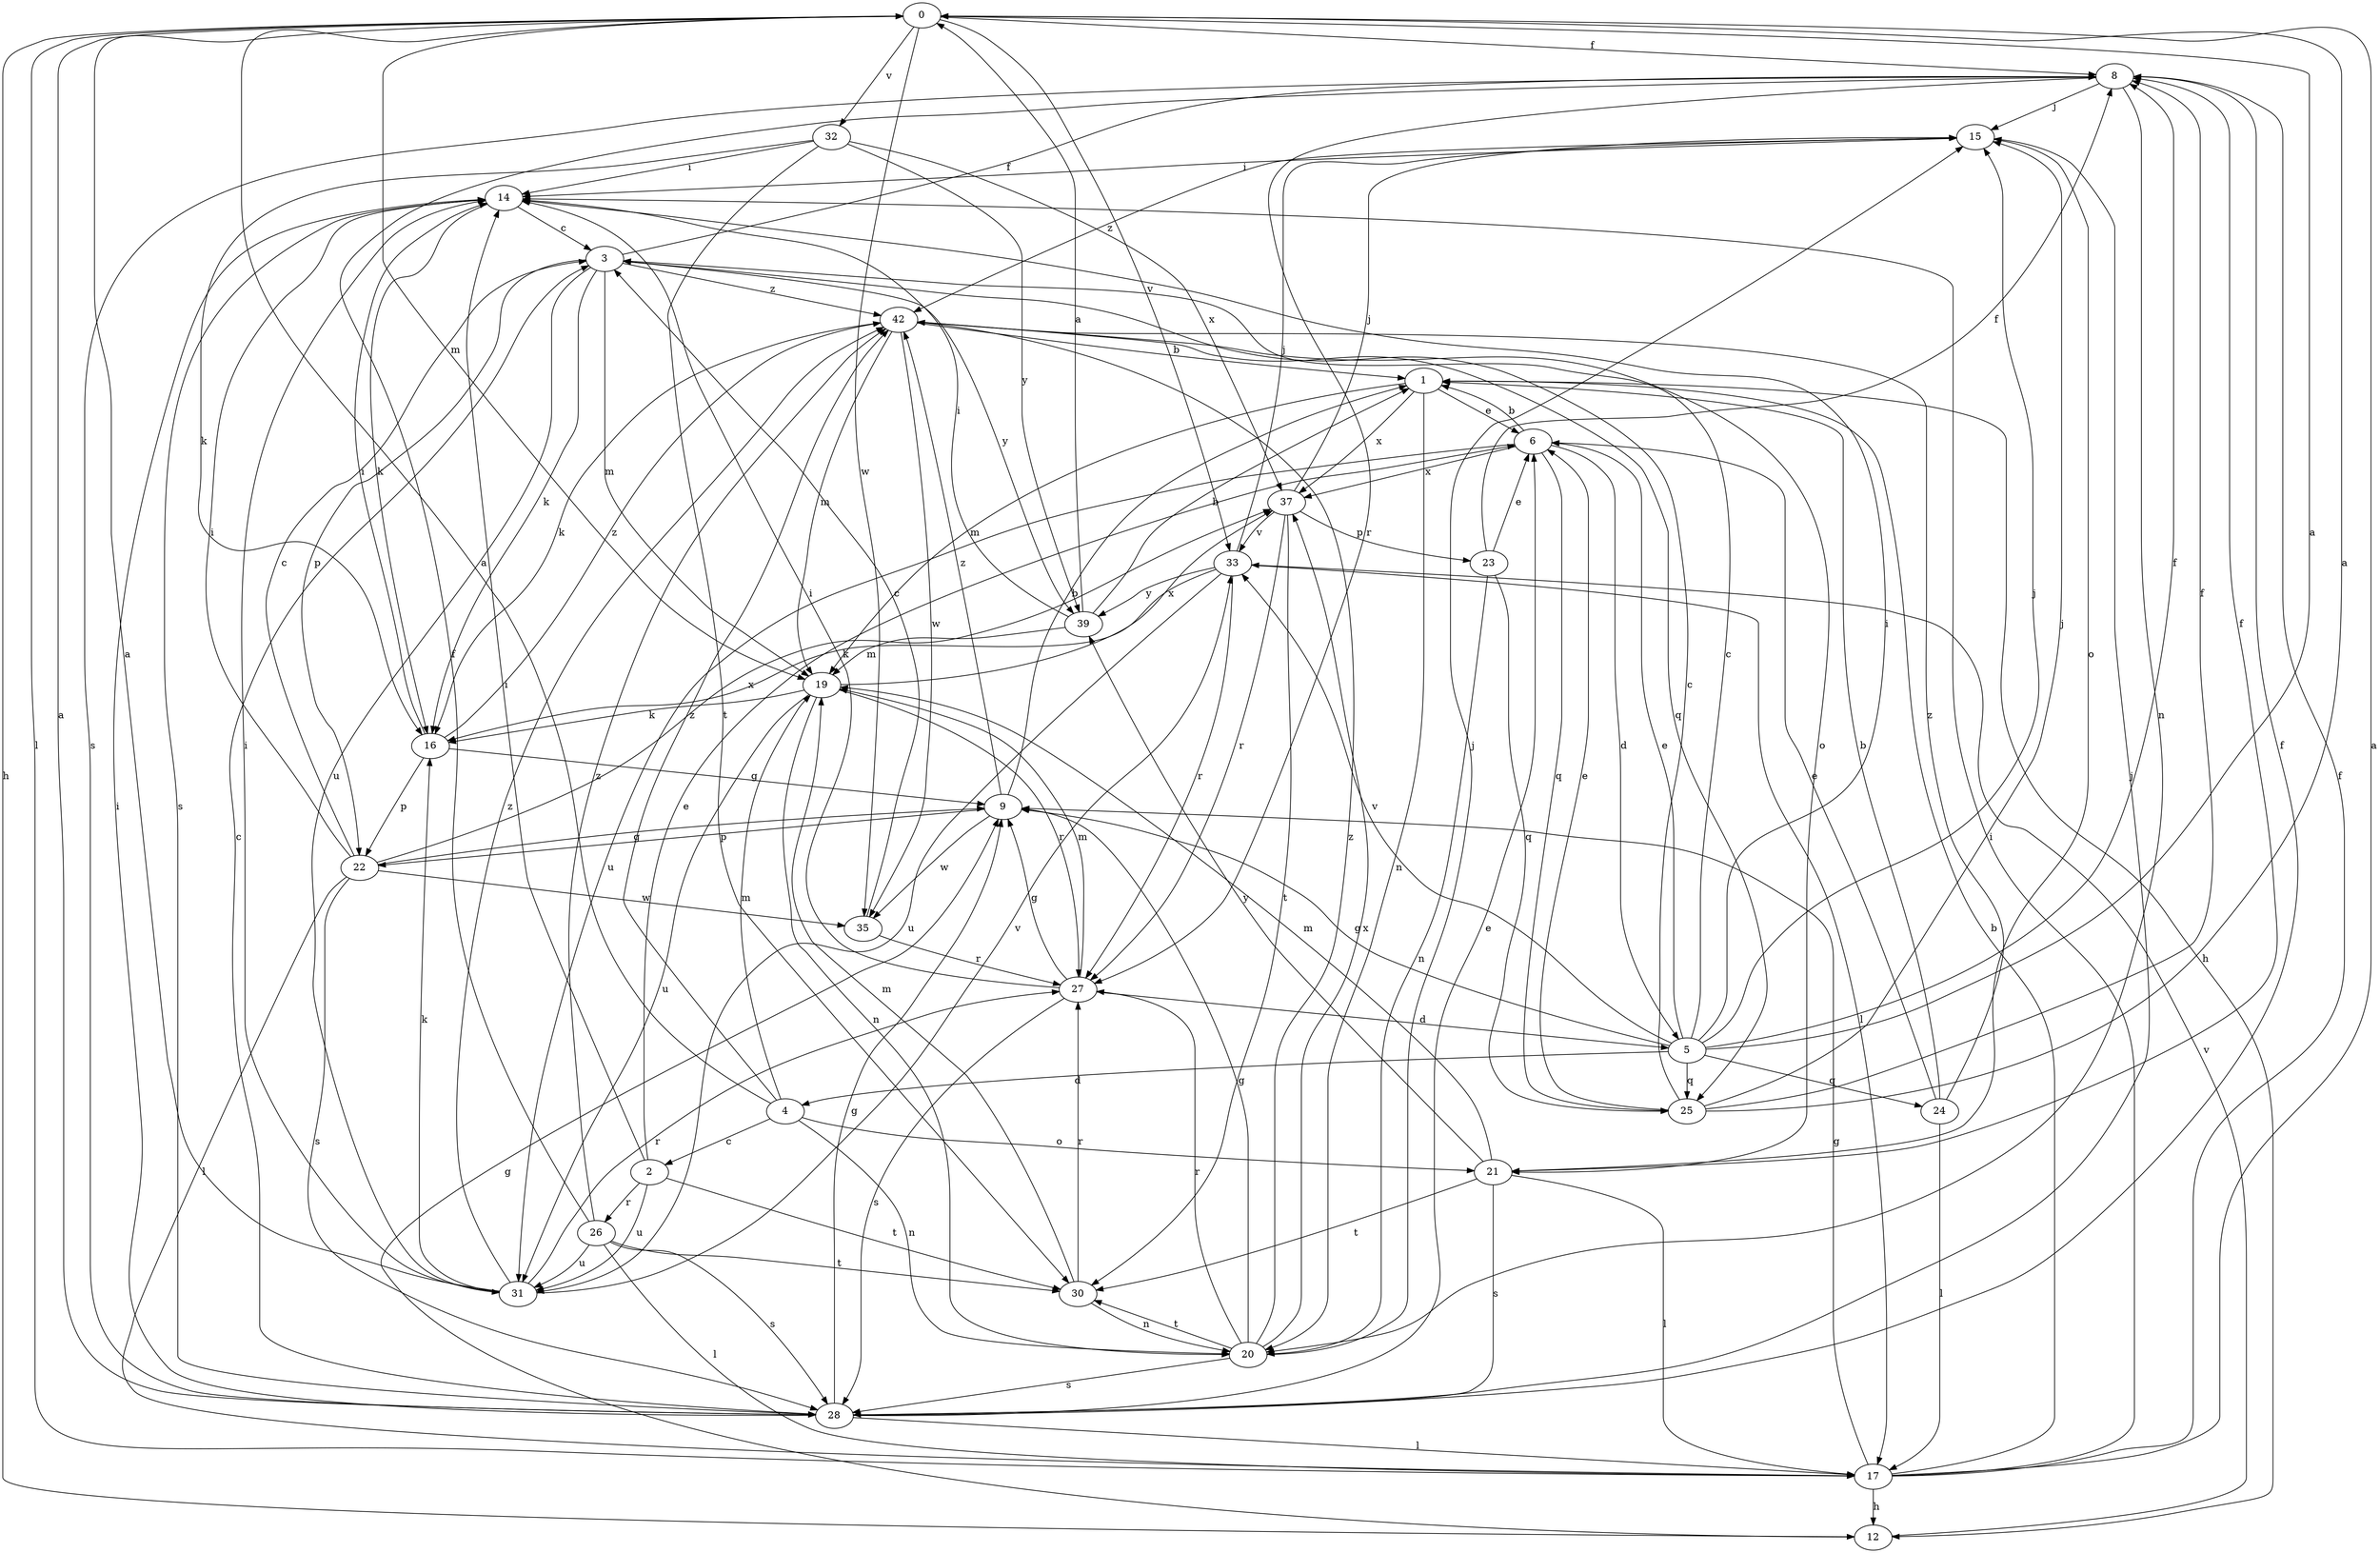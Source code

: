 strict digraph  {
0;
1;
2;
3;
4;
5;
6;
8;
9;
12;
14;
15;
16;
17;
19;
20;
21;
22;
23;
24;
25;
26;
27;
28;
30;
31;
32;
33;
35;
37;
39;
42;
0 -> 8  [label=f];
0 -> 12  [label=h];
0 -> 17  [label=l];
0 -> 19  [label=m];
0 -> 32  [label=v];
0 -> 33  [label=v];
0 -> 35  [label=w];
1 -> 6  [label=e];
1 -> 12  [label=h];
1 -> 19  [label=m];
1 -> 20  [label=n];
1 -> 37  [label=x];
2 -> 6  [label=e];
2 -> 14  [label=i];
2 -> 26  [label=r];
2 -> 30  [label=t];
2 -> 31  [label=u];
3 -> 8  [label=f];
3 -> 16  [label=k];
3 -> 19  [label=m];
3 -> 22  [label=p];
3 -> 31  [label=u];
3 -> 39  [label=y];
3 -> 42  [label=z];
4 -> 0  [label=a];
4 -> 2  [label=c];
4 -> 19  [label=m];
4 -> 20  [label=n];
4 -> 21  [label=o];
4 -> 42  [label=z];
5 -> 0  [label=a];
5 -> 3  [label=c];
5 -> 4  [label=d];
5 -> 6  [label=e];
5 -> 8  [label=f];
5 -> 9  [label=g];
5 -> 14  [label=i];
5 -> 15  [label=j];
5 -> 24  [label=q];
5 -> 25  [label=q];
5 -> 33  [label=v];
6 -> 1  [label=b];
6 -> 5  [label=d];
6 -> 25  [label=q];
6 -> 31  [label=u];
6 -> 37  [label=x];
8 -> 15  [label=j];
8 -> 20  [label=n];
8 -> 27  [label=r];
8 -> 28  [label=s];
9 -> 1  [label=b];
9 -> 22  [label=p];
9 -> 35  [label=w];
9 -> 42  [label=z];
12 -> 9  [label=g];
12 -> 33  [label=v];
14 -> 3  [label=c];
14 -> 16  [label=k];
14 -> 28  [label=s];
15 -> 14  [label=i];
15 -> 21  [label=o];
15 -> 42  [label=z];
16 -> 9  [label=g];
16 -> 14  [label=i];
16 -> 22  [label=p];
16 -> 42  [label=z];
17 -> 0  [label=a];
17 -> 1  [label=b];
17 -> 8  [label=f];
17 -> 9  [label=g];
17 -> 12  [label=h];
17 -> 14  [label=i];
19 -> 16  [label=k];
19 -> 20  [label=n];
19 -> 27  [label=r];
19 -> 31  [label=u];
19 -> 37  [label=x];
20 -> 9  [label=g];
20 -> 15  [label=j];
20 -> 27  [label=r];
20 -> 28  [label=s];
20 -> 30  [label=t];
20 -> 37  [label=x];
20 -> 42  [label=z];
21 -> 8  [label=f];
21 -> 17  [label=l];
21 -> 19  [label=m];
21 -> 28  [label=s];
21 -> 30  [label=t];
21 -> 39  [label=y];
22 -> 3  [label=c];
22 -> 9  [label=g];
22 -> 14  [label=i];
22 -> 17  [label=l];
22 -> 28  [label=s];
22 -> 35  [label=w];
22 -> 37  [label=x];
23 -> 6  [label=e];
23 -> 8  [label=f];
23 -> 20  [label=n];
23 -> 25  [label=q];
24 -> 1  [label=b];
24 -> 6  [label=e];
24 -> 17  [label=l];
24 -> 42  [label=z];
25 -> 0  [label=a];
25 -> 3  [label=c];
25 -> 6  [label=e];
25 -> 8  [label=f];
25 -> 15  [label=j];
26 -> 8  [label=f];
26 -> 17  [label=l];
26 -> 28  [label=s];
26 -> 30  [label=t];
26 -> 31  [label=u];
26 -> 42  [label=z];
27 -> 5  [label=d];
27 -> 9  [label=g];
27 -> 14  [label=i];
27 -> 19  [label=m];
27 -> 28  [label=s];
28 -> 0  [label=a];
28 -> 3  [label=c];
28 -> 6  [label=e];
28 -> 8  [label=f];
28 -> 9  [label=g];
28 -> 14  [label=i];
28 -> 15  [label=j];
28 -> 17  [label=l];
30 -> 19  [label=m];
30 -> 20  [label=n];
30 -> 27  [label=r];
31 -> 0  [label=a];
31 -> 14  [label=i];
31 -> 16  [label=k];
31 -> 27  [label=r];
31 -> 33  [label=v];
31 -> 42  [label=z];
32 -> 14  [label=i];
32 -> 16  [label=k];
32 -> 30  [label=t];
32 -> 37  [label=x];
32 -> 39  [label=y];
33 -> 15  [label=j];
33 -> 16  [label=k];
33 -> 17  [label=l];
33 -> 27  [label=r];
33 -> 31  [label=u];
33 -> 39  [label=y];
35 -> 3  [label=c];
35 -> 27  [label=r];
37 -> 15  [label=j];
37 -> 23  [label=p];
37 -> 27  [label=r];
37 -> 30  [label=t];
37 -> 33  [label=v];
39 -> 0  [label=a];
39 -> 1  [label=b];
39 -> 14  [label=i];
39 -> 19  [label=m];
42 -> 1  [label=b];
42 -> 16  [label=k];
42 -> 19  [label=m];
42 -> 21  [label=o];
42 -> 25  [label=q];
42 -> 35  [label=w];
}
